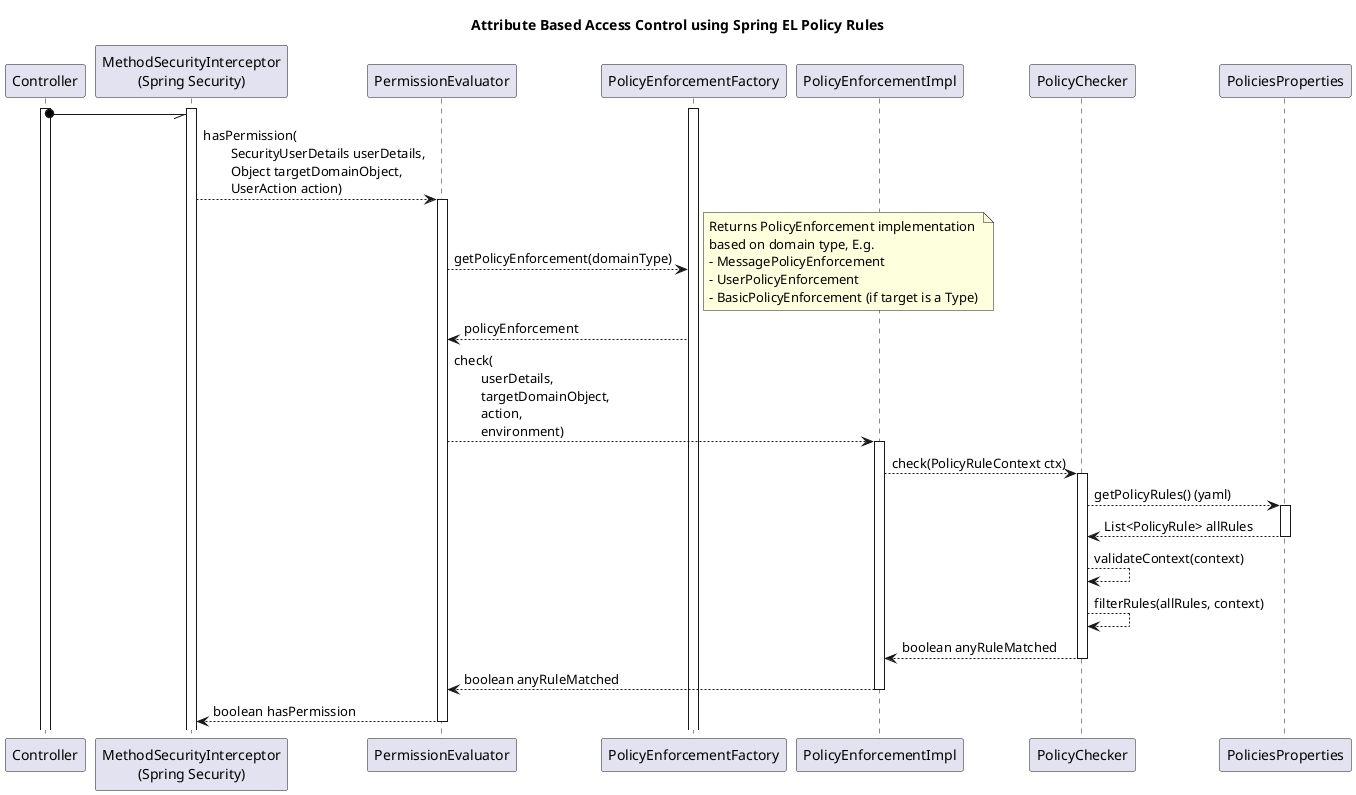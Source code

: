 @startuml
'https://plantuml.com/sequence-diagram


title Attribute Based Access Control using Spring EL Policy Rules

participant Controller
participant MethodSecurityInterceptor as "MethodSecurityInterceptor\n(Spring Security)"
participant PermissionEvaluator
participant PolicyEnforcementFactory
participant PolicyEnforcementImpl as PolicyEnforcement
participant PolicyChecker
participant PoliciesProperties

activate PolicyEnforcementFactory
activate MethodSecurityInterceptor
activate Controller
Controller  o-// MethodSecurityInterceptor
MethodSecurityInterceptor --> PermissionEvaluator: hasPermission(\n\tSecurityUserDetails userDetails,\n\tObject targetDomainObject,\n\tUserAction action)
activate PermissionEvaluator
PermissionEvaluator --> PolicyEnforcementFactory: getPolicyEnforcement(domainType)
note right
    Returns PolicyEnforcement implementation
    based on domain type, E.g.
    - MessagePolicyEnforcement
    - UserPolicyEnforcement
    - BasicPolicyEnforcement (if target is a Type)
end note
PermissionEvaluator <-- PolicyEnforcementFactory: policyEnforcement
PermissionEvaluator --> PolicyEnforcement: check(\n\tuserDetails,\n\ttargetDomainObject,\n\taction,\n\tenvironment)
activate PolicyEnforcement
PolicyEnforcement --> PolicyChecker: check(PolicyRuleContext ctx)
activate PolicyChecker
PolicyChecker --> PoliciesProperties: getPolicyRules() (yaml)
activate PoliciesProperties
PolicyChecker <-- PoliciesProperties: List<PolicyRule> allRules
deactivate PoliciesProperties
PolicyChecker --> PolicyChecker: validateContext(context)
PolicyChecker --> PolicyChecker: filterRules(allRules, context)
PolicyEnforcement <-- PolicyChecker: boolean anyRuleMatched
deactivate PolicyChecker
PermissionEvaluator <-- PolicyEnforcement: boolean anyRuleMatched
deactivate PolicyEnforcement
MethodSecurityInterceptor <-- PermissionEvaluator: boolean hasPermission
deactivate PermissionEvaluator

@enduml
